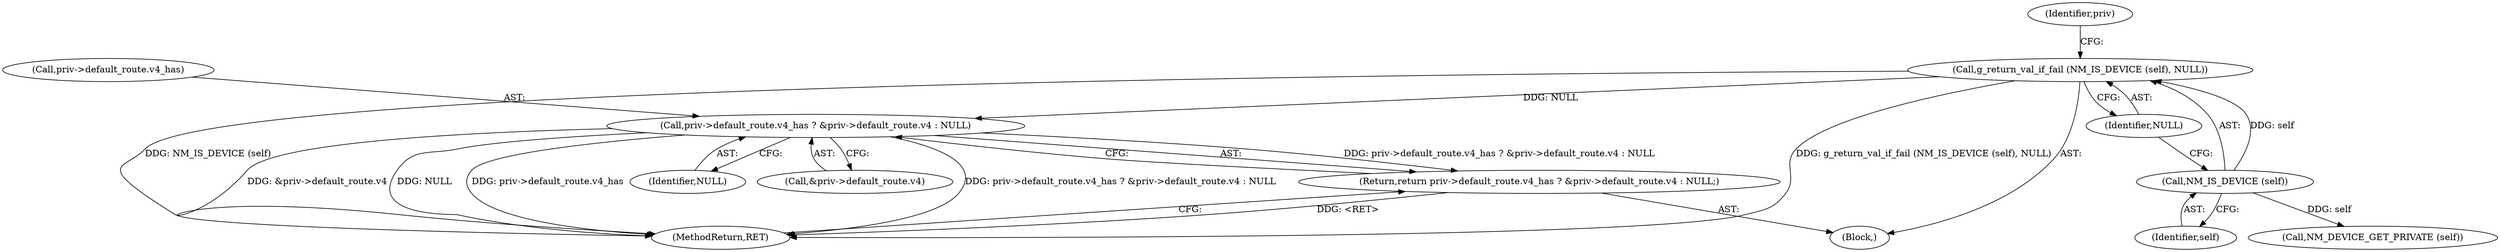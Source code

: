 digraph "0_NetworkManager_d5fc88e573fa58b93034b04d35a2454f5d28cad9@pointer" {
"1000742" [label="(Call,priv->default_route.v4_has ? &priv->default_route.v4 : NULL)"];
"1000723" [label="(Call,g_return_val_if_fail (NM_IS_DEVICE (self), NULL))"];
"1000724" [label="(Call,NM_IS_DEVICE (self))"];
"1000741" [label="(Return,return priv->default_route.v4_has ? &priv->default_route.v4 : NULL;)"];
"1000723" [label="(Call,g_return_val_if_fail (NM_IS_DEVICE (self), NULL))"];
"1000754" [label="(Identifier,NULL)"];
"1000748" [label="(Call,&priv->default_route.v4)"];
"1000742" [label="(Call,priv->default_route.v4_has ? &priv->default_route.v4 : NULL)"];
"1007368" [label="(MethodReturn,RET)"];
"1000726" [label="(Identifier,NULL)"];
"1000743" [label="(Call,priv->default_route.v4_has)"];
"1000721" [label="(Block,)"];
"1000728" [label="(Identifier,priv)"];
"1000725" [label="(Identifier,self)"];
"1000724" [label="(Call,NM_IS_DEVICE (self))"];
"1000741" [label="(Return,return priv->default_route.v4_has ? &priv->default_route.v4 : NULL;)"];
"1000729" [label="(Call,NM_DEVICE_GET_PRIVATE (self))"];
"1000742" -> "1000741"  [label="AST: "];
"1000742" -> "1000748"  [label="CFG: "];
"1000742" -> "1000754"  [label="CFG: "];
"1000743" -> "1000742"  [label="AST: "];
"1000748" -> "1000742"  [label="AST: "];
"1000754" -> "1000742"  [label="AST: "];
"1000741" -> "1000742"  [label="CFG: "];
"1000742" -> "1007368"  [label="DDG: priv->default_route.v4_has ? &priv->default_route.v4 : NULL"];
"1000742" -> "1007368"  [label="DDG: NULL"];
"1000742" -> "1007368"  [label="DDG: &priv->default_route.v4"];
"1000742" -> "1007368"  [label="DDG: priv->default_route.v4_has"];
"1000742" -> "1000741"  [label="DDG: priv->default_route.v4_has ? &priv->default_route.v4 : NULL"];
"1000723" -> "1000742"  [label="DDG: NULL"];
"1000723" -> "1000721"  [label="AST: "];
"1000723" -> "1000726"  [label="CFG: "];
"1000724" -> "1000723"  [label="AST: "];
"1000726" -> "1000723"  [label="AST: "];
"1000728" -> "1000723"  [label="CFG: "];
"1000723" -> "1007368"  [label="DDG: NM_IS_DEVICE (self)"];
"1000723" -> "1007368"  [label="DDG: g_return_val_if_fail (NM_IS_DEVICE (self), NULL)"];
"1000724" -> "1000723"  [label="DDG: self"];
"1000724" -> "1000725"  [label="CFG: "];
"1000725" -> "1000724"  [label="AST: "];
"1000726" -> "1000724"  [label="CFG: "];
"1000724" -> "1000729"  [label="DDG: self"];
"1000741" -> "1000721"  [label="AST: "];
"1007368" -> "1000741"  [label="CFG: "];
"1000741" -> "1007368"  [label="DDG: <RET>"];
}
